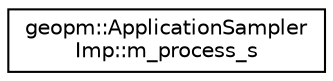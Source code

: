 digraph "Graphical Class Hierarchy"
{
 // LATEX_PDF_SIZE
  edge [fontname="Helvetica",fontsize="10",labelfontname="Helvetica",labelfontsize="10"];
  node [fontname="Helvetica",fontsize="10",shape=record];
  rankdir="LR";
  Node0 [label="geopm::ApplicationSampler\lImp::m_process_s",height=0.2,width=0.4,color="black", fillcolor="white", style="filled",URL="$structgeopm_1_1_application_sampler_imp_1_1m__process__s.html",tooltip=" "];
}
